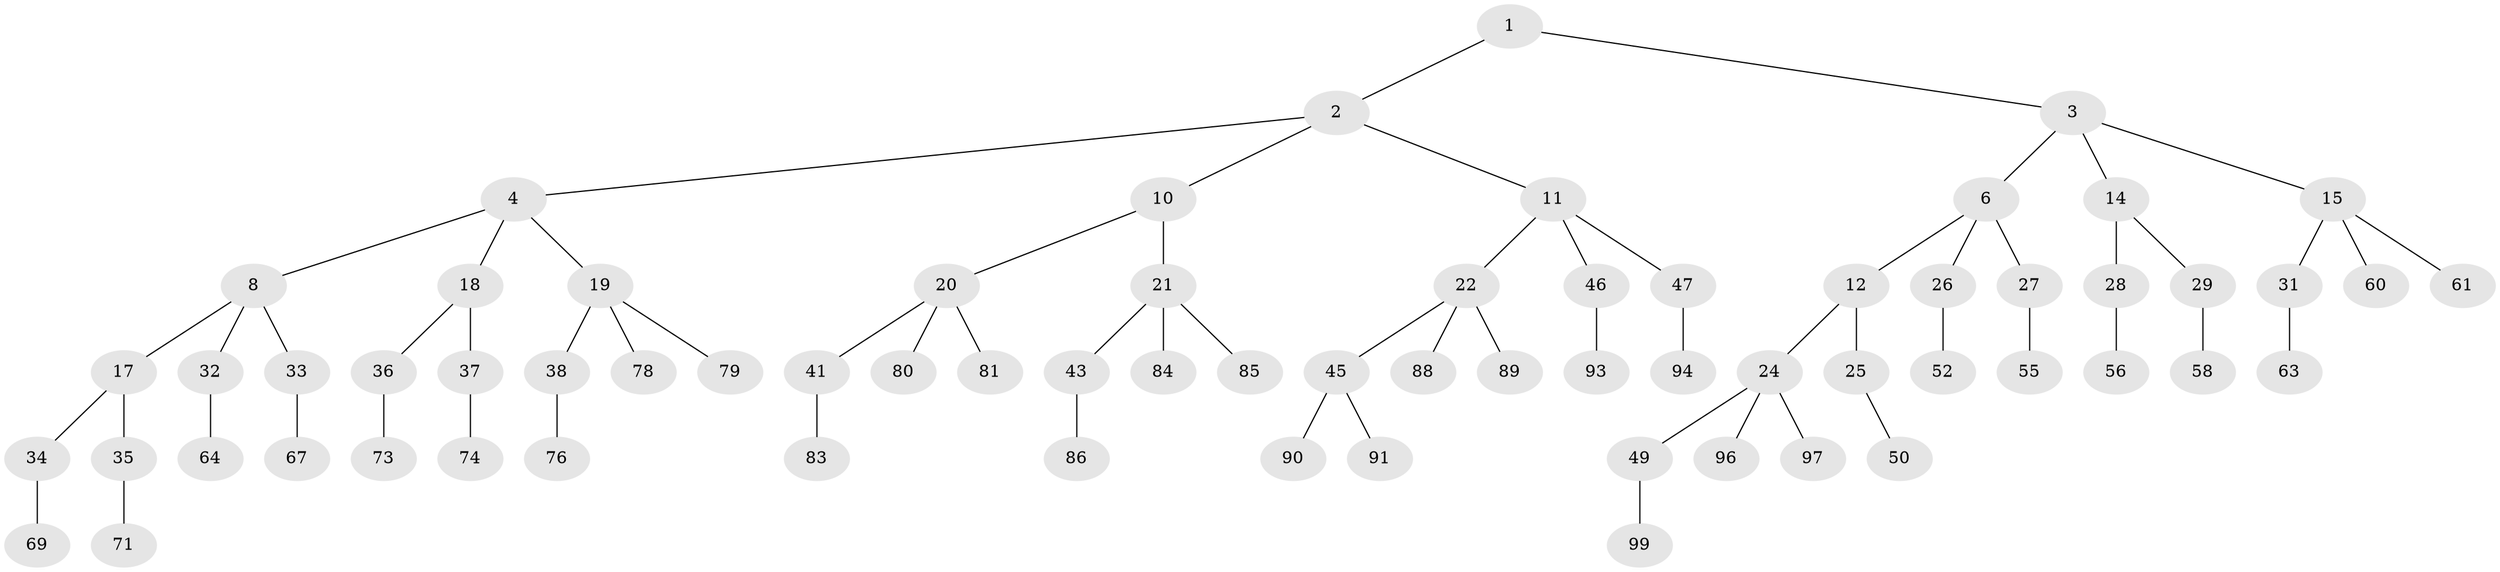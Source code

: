 // original degree distribution, {2: 0.02, 3: 0.48, 1: 0.5}
// Generated by graph-tools (version 1.1) at 2025/11/02/21/25 10:11:11]
// undirected, 69 vertices, 68 edges
graph export_dot {
graph [start="1"]
  node [color=gray90,style=filled];
  1;
  2 [latent=1,super="+5"];
  3 [latent=1,super="+7"];
  4 [latent=0.5,super="+9"];
  6 [latent=0.5,super="+13"];
  8 [latent=0.333333,super="+16"];
  10 [latent=0.333333];
  11 [latent=0.333333,super="+23"];
  12 [latent=0.333333];
  14 [latent=0.333333];
  15 [latent=0.333333,super="+30"];
  17 [latent=0.25];
  18 [latent=0.25];
  19 [latent=0.25,super="+39"];
  20 [latent=0.25,super="+40"];
  21 [latent=0.25,super="+42"];
  22 [latent=0.25,super="+44"];
  24 [latent=0.25,super="+48"];
  25 [latent=0.25,super="+51"];
  26 [latent=0.25,super="+53"];
  27 [latent=0.25,super="+54"];
  28 [latent=0.25,super="+57"];
  29 [latent=0.25,super="+59"];
  31 [latent=0.25,super="+62"];
  32 [latent=0.2,super="+65"];
  33 [latent=0.2,super="+66"];
  34 [latent=0.2,super="+68"];
  35 [latent=0.2,super="+70"];
  36 [latent=0.2,super="+72"];
  37 [latent=0.2,super="+75"];
  38 [latent=0.2,super="+77"];
  41 [latent=0.2,super="+82"];
  43 [latent=0.2,super="+87"];
  45 [latent=0.2];
  46 [latent=0.2,super="+92"];
  47 [latent=0.2,super="+95"];
  49 [latent=0.2,super="+98"];
  50 [latent=0.2,super="+100"];
  52 [latent=0.2];
  55 [latent=0.2];
  56 [latent=0.2];
  58 [latent=0.2];
  60 [latent=0.2];
  61 [latent=0.2];
  63 [latent=0.2];
  64 [latent=0.166667];
  67 [latent=0.166667];
  69 [latent=0.166667];
  71 [latent=0.166667];
  73 [latent=0.166667];
  74 [latent=0.166667];
  76 [latent=0.166667];
  78 [latent=0.166667];
  79 [latent=0.166667];
  80 [latent=0.166667];
  81 [latent=0.166667];
  83 [latent=0.166667];
  84 [latent=0.166667];
  85 [latent=0.166667];
  86 [latent=0.166667];
  88 [latent=0.166667];
  89 [latent=0.166667];
  90 [latent=0.166667];
  91 [latent=0.166667];
  93 [latent=0.166667];
  94 [latent=0.166667];
  96 [latent=0.166667];
  97 [latent=0.166667];
  99 [latent=0.166667];
  1 -- 2;
  1 -- 3;
  2 -- 4;
  2 -- 11;
  2 -- 10;
  3 -- 6;
  3 -- 14;
  3 -- 15;
  4 -- 8;
  4 -- 18;
  4 -- 19;
  6 -- 12;
  6 -- 26;
  6 -- 27;
  8 -- 17;
  8 -- 33;
  8 -- 32;
  10 -- 20;
  10 -- 21;
  11 -- 22;
  11 -- 46;
  11 -- 47;
  12 -- 24;
  12 -- 25;
  14 -- 28;
  14 -- 29;
  15 -- 31;
  15 -- 60;
  15 -- 61;
  17 -- 34;
  17 -- 35;
  18 -- 36;
  18 -- 37;
  19 -- 38;
  19 -- 78;
  19 -- 79;
  20 -- 41;
  20 -- 80;
  20 -- 81;
  21 -- 43;
  21 -- 85;
  21 -- 84;
  22 -- 45;
  22 -- 88;
  22 -- 89;
  24 -- 49;
  24 -- 97;
  24 -- 96;
  25 -- 50;
  26 -- 52;
  27 -- 55;
  28 -- 56;
  29 -- 58;
  31 -- 63;
  32 -- 64;
  33 -- 67;
  34 -- 69;
  35 -- 71;
  36 -- 73;
  37 -- 74;
  38 -- 76;
  41 -- 83;
  43 -- 86;
  45 -- 90;
  45 -- 91;
  46 -- 93;
  47 -- 94;
  49 -- 99;
}
